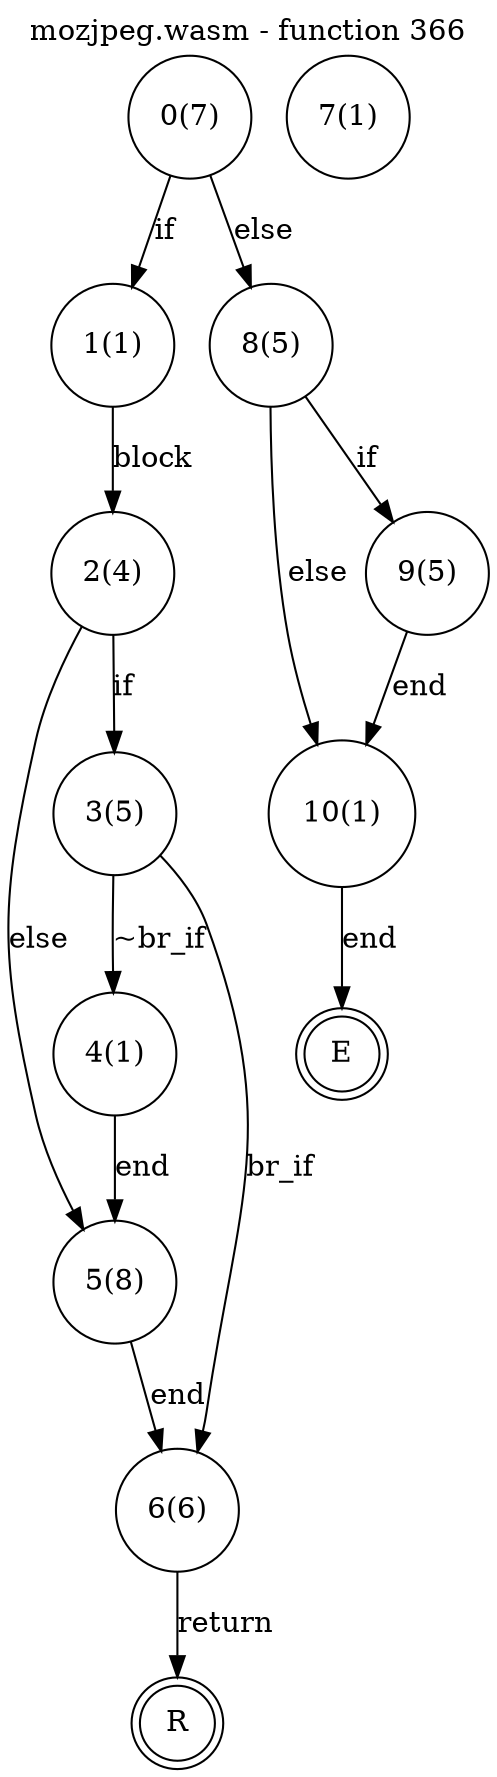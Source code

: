 digraph finite_state_machine {
    label = "mozjpeg.wasm - function 366"
    labelloc =  t
    labelfontsize = 16
    labelfontcolor = black
    labelfontname = "Helvetica"
    node [shape = doublecircle]; E R ;
node [shape=circle, fontcolor=black, style="", label="0(7)"]0
node [shape=circle, fontcolor=black, style="", label="1(1)"]1
node [shape=circle, fontcolor=black, style="", label="2(4)"]2
node [shape=circle, fontcolor=black, style="", label="3(5)"]3
node [shape=circle, fontcolor=black, style="", label="4(1)"]4
node [shape=circle, fontcolor=black, style="", label="5(8)"]5
node [shape=circle, fontcolor=black, style="", label="6(6)"]6
node [shape=circle, fontcolor=black, style="", label="7(1)"]7
node [shape=circle, fontcolor=black, style="", label="8(5)"]8
node [shape=circle, fontcolor=black, style="", label="9(5)"]9
node [shape=circle, fontcolor=black, style="", label="10(1)"]10
node [shape=circle, fontcolor=black, style="", label="E"]E
node [shape=circle, fontcolor=black, style="", label="R"]R
    0 -> 1[label="if"];
    0 -> 8[label="else"];
    1 -> 2[label="block"];
    2 -> 3[label="if"];
    2 -> 5[label="else"];
    3 -> 4[label="~br_if"];
    3 -> 6[label="br_if"];
    4 -> 5[label="end"];
    5 -> 6[label="end"];
    6 -> R[label="return"];
    8 -> 9[label="if"];
    8 -> 10[label="else"];
    9 -> 10[label="end"];
    10 -> E[label="end"];
}
